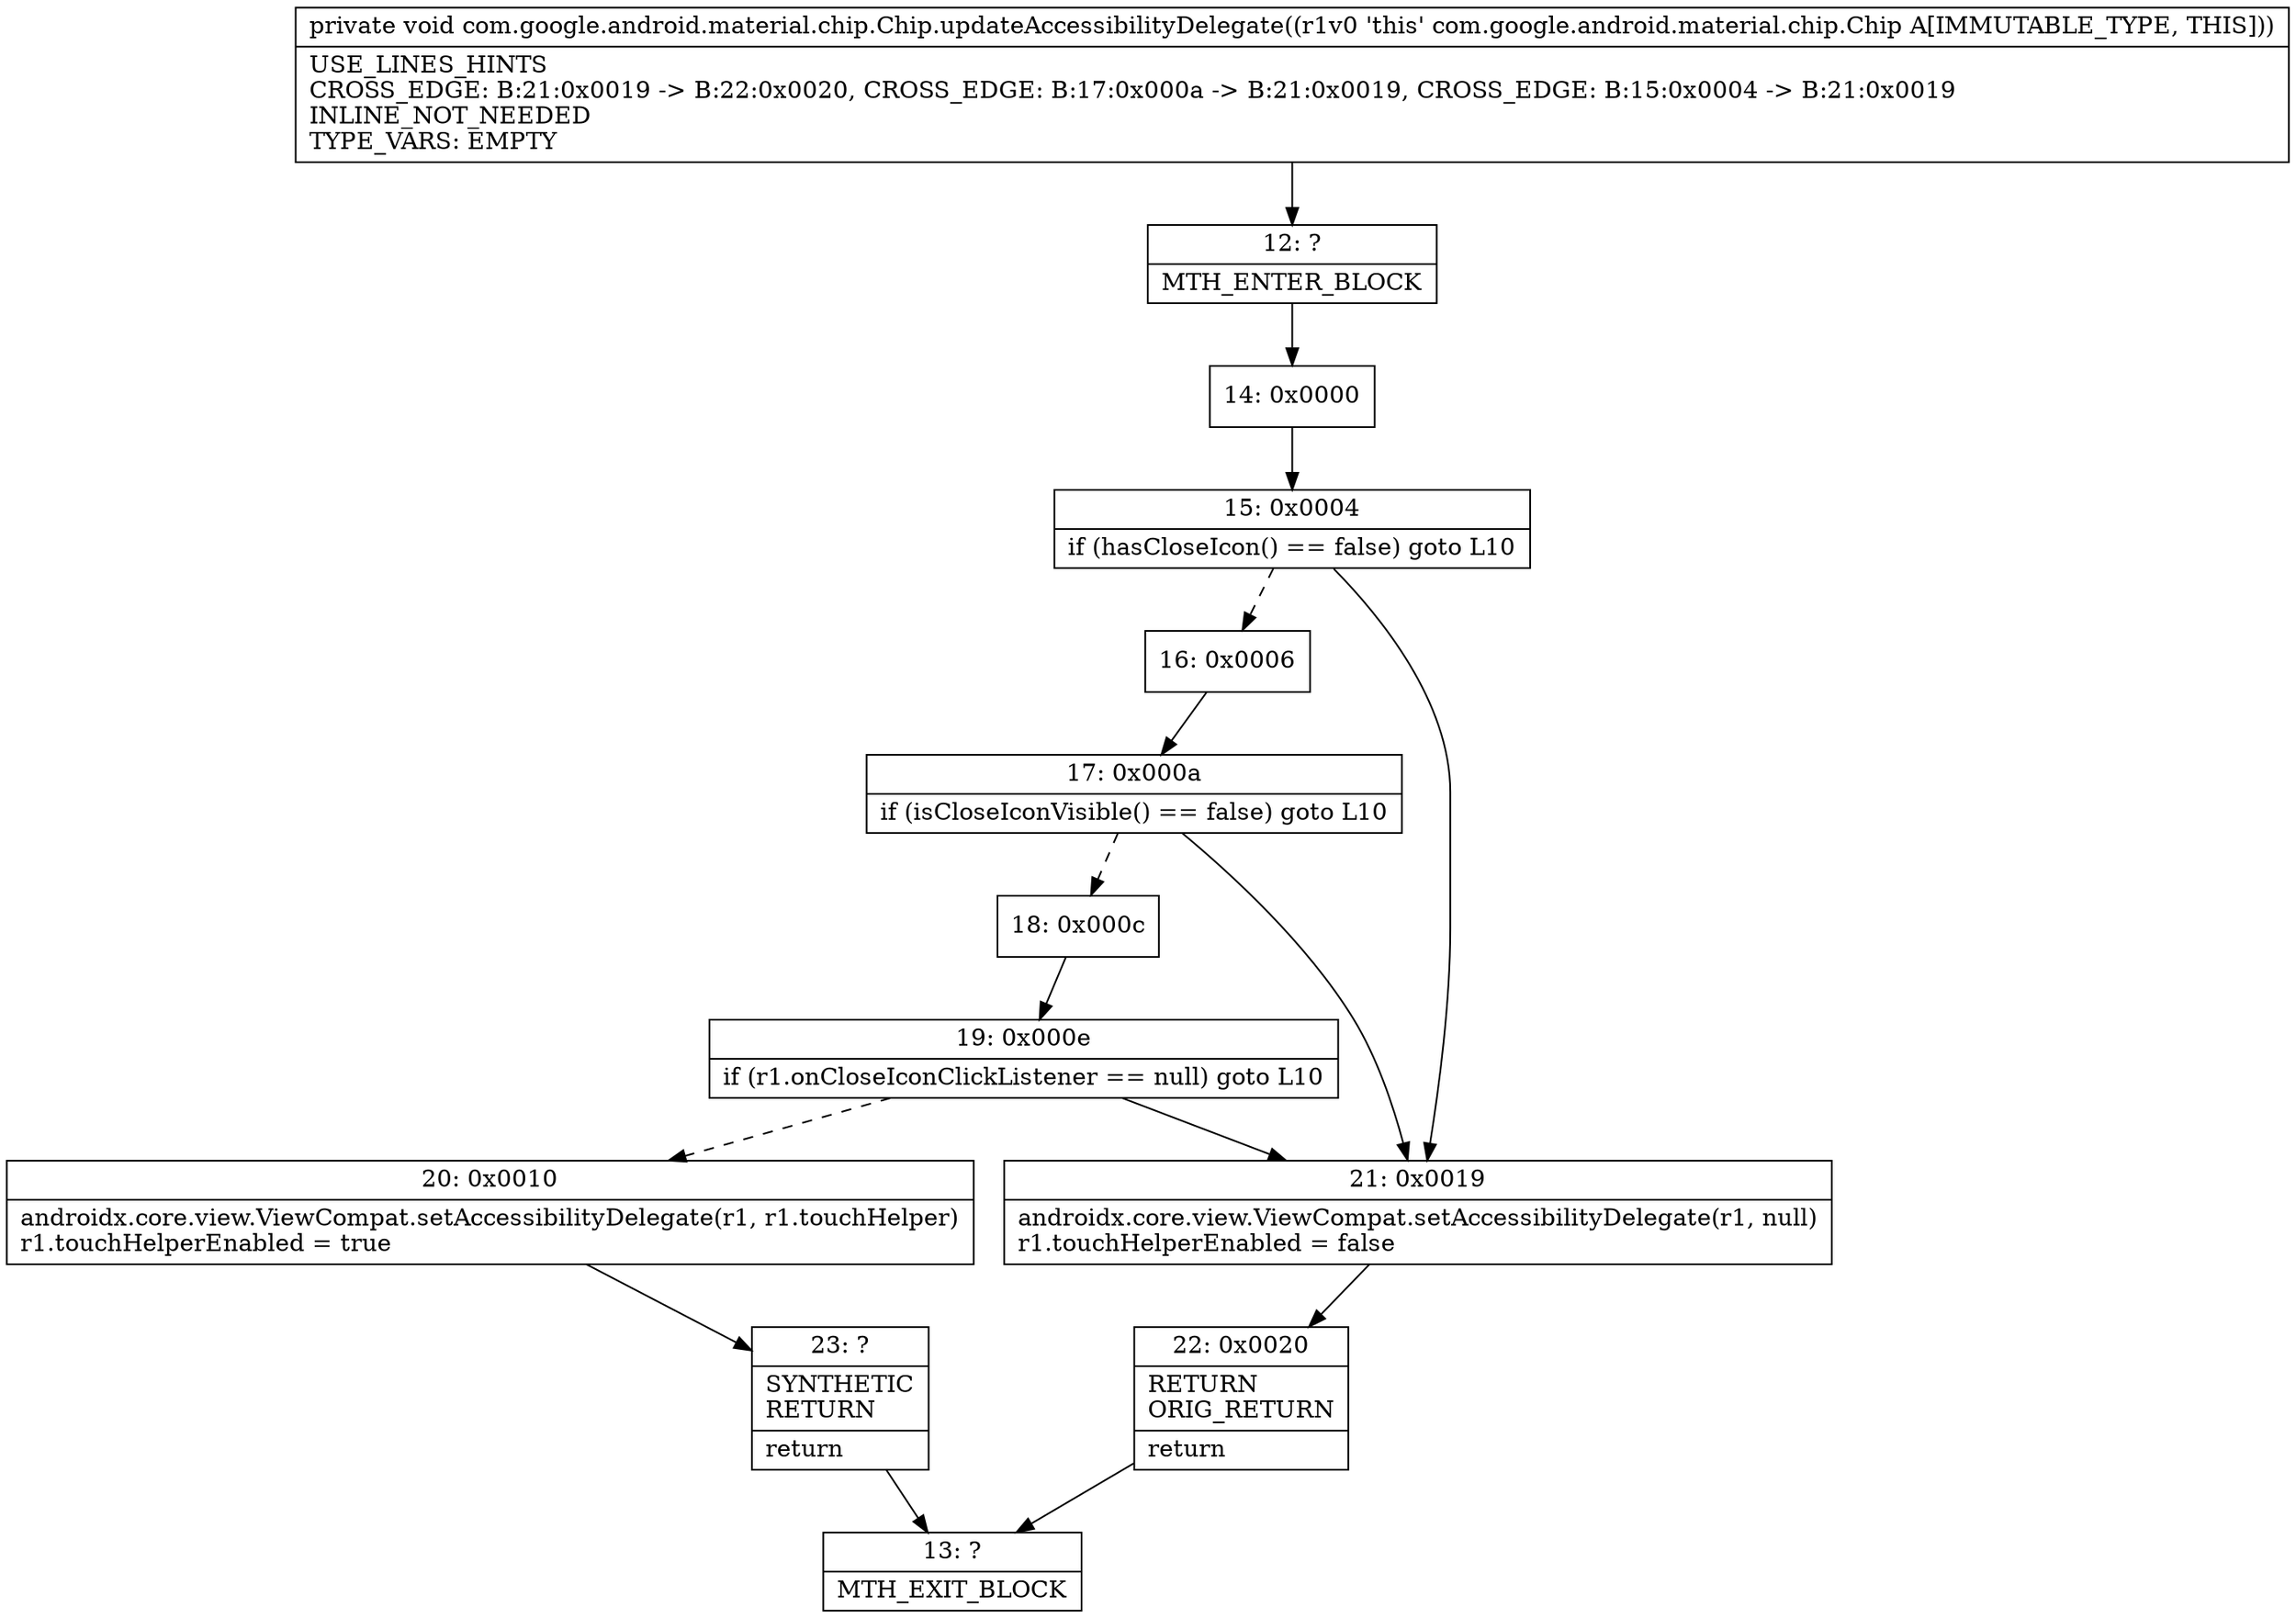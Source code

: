 digraph "CFG forcom.google.android.material.chip.Chip.updateAccessibilityDelegate()V" {
Node_12 [shape=record,label="{12\:\ ?|MTH_ENTER_BLOCK\l}"];
Node_14 [shape=record,label="{14\:\ 0x0000}"];
Node_15 [shape=record,label="{15\:\ 0x0004|if (hasCloseIcon() == false) goto L10\l}"];
Node_16 [shape=record,label="{16\:\ 0x0006}"];
Node_17 [shape=record,label="{17\:\ 0x000a|if (isCloseIconVisible() == false) goto L10\l}"];
Node_18 [shape=record,label="{18\:\ 0x000c}"];
Node_19 [shape=record,label="{19\:\ 0x000e|if (r1.onCloseIconClickListener == null) goto L10\l}"];
Node_20 [shape=record,label="{20\:\ 0x0010|androidx.core.view.ViewCompat.setAccessibilityDelegate(r1, r1.touchHelper)\lr1.touchHelperEnabled = true\l}"];
Node_23 [shape=record,label="{23\:\ ?|SYNTHETIC\lRETURN\l|return\l}"];
Node_13 [shape=record,label="{13\:\ ?|MTH_EXIT_BLOCK\l}"];
Node_21 [shape=record,label="{21\:\ 0x0019|androidx.core.view.ViewCompat.setAccessibilityDelegate(r1, null)\lr1.touchHelperEnabled = false\l}"];
Node_22 [shape=record,label="{22\:\ 0x0020|RETURN\lORIG_RETURN\l|return\l}"];
MethodNode[shape=record,label="{private void com.google.android.material.chip.Chip.updateAccessibilityDelegate((r1v0 'this' com.google.android.material.chip.Chip A[IMMUTABLE_TYPE, THIS]))  | USE_LINES_HINTS\lCROSS_EDGE: B:21:0x0019 \-\> B:22:0x0020, CROSS_EDGE: B:17:0x000a \-\> B:21:0x0019, CROSS_EDGE: B:15:0x0004 \-\> B:21:0x0019\lINLINE_NOT_NEEDED\lTYPE_VARS: EMPTY\l}"];
MethodNode -> Node_12;Node_12 -> Node_14;
Node_14 -> Node_15;
Node_15 -> Node_16[style=dashed];
Node_15 -> Node_21;
Node_16 -> Node_17;
Node_17 -> Node_18[style=dashed];
Node_17 -> Node_21;
Node_18 -> Node_19;
Node_19 -> Node_20[style=dashed];
Node_19 -> Node_21;
Node_20 -> Node_23;
Node_23 -> Node_13;
Node_21 -> Node_22;
Node_22 -> Node_13;
}

